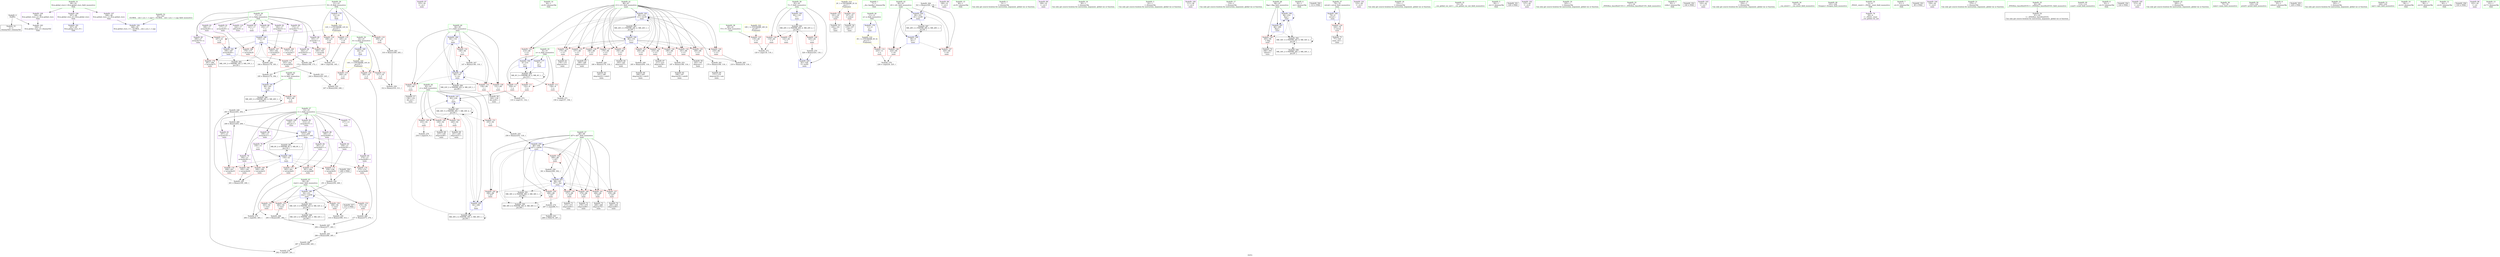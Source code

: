 digraph "SVFG" {
	label="SVFG";

	Node0x55eecb880760 [shape=record,color=grey,label="{NodeID: 0\nNullPtr}"];
	Node0x55eecb880760 -> Node0x55eecb8a59d0[style=solid];
	Node0x55eecb880760 -> Node0x55eecb8ad5a0[style=solid];
	Node0x55eecb8b4680 [shape=record,color=grey,label="{NodeID: 263\n286 = Binary(284, 285, )\n}"];
	Node0x55eecb8b4680 -> Node0x55eecb8b4b00[style=solid];
	Node0x55eecb8ad2a0 [shape=record,color=blue,label="{NodeID: 180\n24\<--22\nA\<--\nGlob }"];
	Node0x55eecb8ad2a0 -> Node0x55eecb8cabc0[style=dashed];
	Node0x55eecb8a4580 [shape=record,color=purple,label="{NodeID: 97\n103\<--28\n\<--.str.1\nmain\n}"];
	Node0x55eecb880d60 [shape=record,color=green,label="{NodeID: 14\n44\<--1\n.str.8\<--dummyObj\nGlob }"];
	Node0x55eecb8b5b80 [shape=record,color=grey,label="{NodeID: 277\n166 = cmp(164, 165, )\n}"];
	Node0x55eecb8a7ec0 [shape=record,color=blue,label="{NodeID: 194\n8\<--214\nn\<--\nmain\n}"];
	Node0x55eecb8a7ec0 -> Node0x55eecb8a5310[style=dashed];
	Node0x55eecb8a7ec0 -> Node0x55eecb8bee40[style=dashed];
	Node0x55eecb8a5170 [shape=record,color=red,label="{NodeID: 111\n132\<--8\n\<--n\nmain\n}"];
	Node0x55eecb8a5170 -> Node0x55eecb8b5580[style=solid];
	Node0x55eecb8a35d0 [shape=record,color=green,label="{NodeID: 28\n17\<--20\nx\<--x_field_insensitive\nGlob }"];
	Node0x55eecb8a35d0 -> Node0x55eecb8a75d0[style=solid];
	Node0x55eecb8a35d0 -> Node0x55eecb8a76a0[style=solid];
	Node0x55eecb8a35d0 -> Node0x55eecb8a7770[style=solid];
	Node0x55eecb8a35d0 -> Node0x55eecb8a7840[style=solid];
	Node0x55eecb8a35d0 -> Node0x55eecb8a7910[style=solid];
	Node0x55eecb8a35d0 -> Node0x55eecb8a79e0[style=solid];
	Node0x55eecb8a35d0 -> Node0x55eecb8a7ab0[style=solid];
	Node0x55eecb8a35d0 -> Node0x55eecb8a7b80[style=solid];
	Node0x55eecb8a35d0 -> Node0x55eecb8a7c50[style=solid];
	Node0x55eecb8a35d0 -> Node0x55eecb8a50a0[style=solid];
	Node0x55eecb8c2540 [shape=record,color=black,label="{NodeID: 291\nMR_36V_2 = PHI(MR_36V_3, MR_36V_1, )\npts\{99 \}\n}"];
	Node0x55eecb8c2540 -> Node0x55eecb8c2540[style=dashed];
	Node0x55eecb8c2540 -> Node0x55eecb8c5240[style=dashed];
	Node0x55eecb8aa560 [shape=record,color=red,label="{NodeID: 125\n119\<--80\n\<--TT\nmain\n}"];
	Node0x55eecb8aa560 -> Node0x55eecb8b5400[style=solid];
	Node0x55eecb8a3fd0 [shape=record,color=green,label="{NodeID: 42\n88\<--89\nk\<--k_field_insensitive\nmain\n}"];
	Node0x55eecb8a3fd0 -> Node0x55eecb8ab5a0[style=solid];
	Node0x55eecb8a3fd0 -> Node0x55eecb8adc50[style=solid];
	Node0x55eecb8ab0c0 [shape=record,color=red,label="{NodeID: 139\n192\<--86\n\<--i11\nmain\n}"];
	Node0x55eecb8ab0c0 -> Node0x55eecb8a6320[style=solid];
	Node0x55eecb8a5ca0 [shape=record,color=black,label="{NodeID: 56\n110\<--107\ncall1\<--\nmain\n}"];
	Node0x55eecb8caae0 [shape=record,color=yellow,style=double,label="{NodeID: 319\n12V_1 = ENCHI(MR_12V_0)\npts\{23 \}\nFun[main]}"];
	Node0x55eecb8caae0 -> Node0x55eecb8a9d40[style=dashed];
	Node0x55eecb8caae0 -> Node0x55eecb8a9e10[style=dashed];
	Node0x55eecb8caae0 -> Node0x55eecb8a9ee0[style=dashed];
	Node0x55eecb8caae0 -> Node0x55eecb8a9fb0[style=dashed];
	Node0x55eecb8abc20 [shape=record,color=red,label="{NodeID: 153\n276\<--94\n\<--start\nmain\n}"];
	Node0x55eecb8abc20 -> Node0x55eecb8b4f80[style=solid];
	Node0x55eecb8a6800 [shape=record,color=black,label="{NodeID: 70\n260\<--259\nidxprom60\<--\nmain\n}"];
	Node0x55eecb8a8ef0 [shape=record,color=grey,label="{NodeID: 250\n314 = Binary(308, 313, )\n}"];
	Node0x55eecb8ac780 [shape=record,color=red,label="{NodeID: 167\n183\<--182\n\<--arrayidx23\nmain\n}"];
	Node0x55eecb8ac780 -> Node0x55eecb8a9af0[style=solid];
	Node0x55eecb8a7360 [shape=record,color=purple,label="{NodeID: 84\n261\<--13\narrayidx61\<--t\nmain\n}"];
	Node0x55eecb8a7360 -> Node0x55eecb8acc60[style=solid];
	Node0x55eecb8847d0 [shape=record,color=green,label="{NodeID: 1\n7\<--1\n__dso_handle\<--dummyObj\nGlob }"];
	Node0x55eecb8b4800 [shape=record,color=grey,label="{NodeID: 264\n321 = Binary(320, 116, )\n}"];
	Node0x55eecb8b4800 -> Node0x55eecb8a86e0[style=solid];
	Node0x55eecb8ad3a0 [shape=record,color=blue,label="{NodeID: 181\n347\<--49\nllvm.global_ctors_0\<--\nGlob }"];
	Node0x55eecb8a4650 [shape=record,color=purple,label="{NodeID: 98\n108\<--31\n\<--.str.2\nmain\n}"];
	Node0x55eecb880e30 [shape=record,color=green,label="{NodeID: 15\n46\<--1\n.str.9\<--dummyObj\nGlob }"];
	Node0x55eecb8b5d00 [shape=record,color=grey,label="{NodeID: 278\n226 = cmp(224, 225, )\n}"];
	Node0x55eecb8a7f90 [shape=record,color=blue,label="{NodeID: 195\n86\<--219\ni11\<--inc39\nmain\n}"];
	Node0x55eecb8a7f90 -> Node0x55eecb8aabe0[style=dashed];
	Node0x55eecb8a7f90 -> Node0x55eecb8aacb0[style=dashed];
	Node0x55eecb8a7f90 -> Node0x55eecb8aad80[style=dashed];
	Node0x55eecb8a7f90 -> Node0x55eecb8aae50[style=dashed];
	Node0x55eecb8a7f90 -> Node0x55eecb8aaf20[style=dashed];
	Node0x55eecb8a7f90 -> Node0x55eecb8aaff0[style=dashed];
	Node0x55eecb8a7f90 -> Node0x55eecb8ab0c0[style=dashed];
	Node0x55eecb8a7f90 -> Node0x55eecb8ab190[style=dashed];
	Node0x55eecb8a7f90 -> Node0x55eecb8ab260[style=dashed];
	Node0x55eecb8a7f90 -> Node0x55eecb8ab330[style=dashed];
	Node0x55eecb8a7f90 -> Node0x55eecb8ab400[style=dashed];
	Node0x55eecb8a7f90 -> Node0x55eecb8ab4d0[style=dashed];
	Node0x55eecb8a7f90 -> Node0x55eecb8a7f90[style=dashed];
	Node0x55eecb8a7f90 -> Node0x55eecb8c0740[style=dashed];
	Node0x55eecb8a5240 [shape=record,color=red,label="{NodeID: 112\n158\<--8\n\<--n\nmain\n}"];
	Node0x55eecb8a5240 -> Node0x55eecb8b5280[style=solid];
	Node0x55eecb8a3660 [shape=record,color=green,label="{NodeID: 29\n21\<--23\nH\<--H_field_insensitive\nGlob }"];
	Node0x55eecb8a3660 -> Node0x55eecb8a9d40[style=solid];
	Node0x55eecb8a3660 -> Node0x55eecb8a9e10[style=solid];
	Node0x55eecb8a3660 -> Node0x55eecb8a9ee0[style=solid];
	Node0x55eecb8a3660 -> Node0x55eecb8a9fb0[style=solid];
	Node0x55eecb8a3660 -> Node0x55eecb8ad1a0[style=solid];
	Node0x55eecb8aa630 [shape=record,color=red,label="{NodeID: 126\n118\<--82\n\<--T\nmain\n}"];
	Node0x55eecb8aa630 -> Node0x55eecb8b5400[style=solid];
	Node0x55eecb8a40a0 [shape=record,color=green,label="{NodeID: 43\n90\<--91\ni41\<--i41_field_insensitive\nmain\n}"];
	Node0x55eecb8a40a0 -> Node0x55eecb8ab670[style=solid];
	Node0x55eecb8a40a0 -> Node0x55eecb8ab740[style=solid];
	Node0x55eecb8a40a0 -> Node0x55eecb8a8060[style=solid];
	Node0x55eecb8a40a0 -> Node0x55eecb8a86e0[style=solid];
	Node0x55eecb8ab190 [shape=record,color=red,label="{NodeID: 140\n196\<--86\n\<--i11\nmain\n}"];
	Node0x55eecb8ab190 -> Node0x55eecb8a9370[style=solid];
	Node0x55eecb8a5d70 [shape=record,color=black,label="{NodeID: 57\n136\<--135\nidx.ext\<--\nmain\n}"];
	Node0x55eecb8cabc0 [shape=record,color=yellow,style=double,label="{NodeID: 320\n14V_1 = ENCHI(MR_14V_0)\npts\{25 \}\nFun[main]}"];
	Node0x55eecb8cabc0 -> Node0x55eecb8aa080[style=dashed];
	Node0x55eecb8cabc0 -> Node0x55eecb8aa150[style=dashed];
	Node0x55eecb8cabc0 -> Node0x55eecb8aa220[style=dashed];
	Node0x55eecb8abcf0 [shape=record,color=red,label="{NodeID: 154\n282\<--94\n\<--start\nmain\n}"];
	Node0x55eecb8abcf0 -> Node0x55eecb8b4e00[style=solid];
	Node0x55eecb8a68d0 [shape=record,color=black,label="{NodeID: 71\n273\<--272\nidxprom65\<--\nmain\n}"];
	Node0x55eecb8a9070 [shape=record,color=grey,label="{NodeID: 251\n244 = Binary(243, 245, )\n}"];
	Node0x55eecb8a9070 -> Node0x55eecb8a91f0[style=solid];
	Node0x55eecb8ac850 [shape=record,color=red,label="{NodeID: 168\n195\<--194\n\<--arrayidx28\nmain\n}"];
	Node0x55eecb8ac850 -> Node0x55eecb8b1b70[style=solid];
	Node0x55eecb8a7430 [shape=record,color=purple,label="{NodeID: 85\n274\<--13\narrayidx66\<--t\nmain\n}"];
	Node0x55eecb8a7430 -> Node0x55eecb8acd30[style=solid];
	Node0x55eecb884860 [shape=record,color=green,label="{NodeID: 2\n9\<--1\n\<--dummyObj\nCan only get source location for instruction, argument, global var or function.}"];
	Node0x55eecb8b4980 [shape=record,color=grey,label="{NodeID: 265\n219 = Binary(218, 116, )\n}"];
	Node0x55eecb8b4980 -> Node0x55eecb8a7f90[style=solid];
	Node0x55eecb8ad4a0 [shape=record,color=blue,label="{NodeID: 182\n348\<--50\nllvm.global_ctors_1\<--_GLOBAL__sub_I_ycx_1_1.cpp\nGlob }"];
	Node0x55eecb8a4720 [shape=record,color=purple,label="{NodeID: 99\n109\<--33\n\<--.str.3\nmain\n}"];
	Node0x55eecb880f00 [shape=record,color=green,label="{NodeID: 16\n49\<--1\n\<--dummyObj\nCan only get source location for instruction, argument, global var or function.}"];
	Node0x55eecb8b5e80 [shape=record,color=grey,label="{NodeID: 279\n234 = cmp(233, 9, )\n}"];
	Node0x55eecb8a8060 [shape=record,color=blue,label="{NodeID: 196\n90\<--9\ni41\<--\nmain\n}"];
	Node0x55eecb8a8060 -> Node0x55eecb8ab670[style=dashed];
	Node0x55eecb8a8060 -> Node0x55eecb8ab740[style=dashed];
	Node0x55eecb8a8060 -> Node0x55eecb8a86e0[style=dashed];
	Node0x55eecb8a8060 -> Node0x55eecb8c1140[style=dashed];
	Node0x55eecb8a5310 [shape=record,color=red,label="{NodeID: 113\n230\<--8\n\<--n\nmain\n}"];
	Node0x55eecb8a5310 -> Node0x55eecb8a8130[style=solid];
	Node0x55eecb8a36f0 [shape=record,color=green,label="{NodeID: 30\n24\<--25\nA\<--A_field_insensitive\nGlob }"];
	Node0x55eecb8a36f0 -> Node0x55eecb8aa080[style=solid];
	Node0x55eecb8a36f0 -> Node0x55eecb8aa150[style=solid];
	Node0x55eecb8a36f0 -> Node0x55eecb8aa220[style=solid];
	Node0x55eecb8a36f0 -> Node0x55eecb8ad2a0[style=solid];
	Node0x55eecb8aa700 [shape=record,color=red,label="{NodeID: 127\n122\<--82\n\<--T\nmain\n}"];
	Node0x55eecb8a4170 [shape=record,color=green,label="{NodeID: 44\n92\<--93\nj\<--j_field_insensitive\nmain\n}"];
	Node0x55eecb8a4170 -> Node0x55eecb8ab810[style=solid];
	Node0x55eecb8a4170 -> Node0x55eecb8ab8e0[style=solid];
	Node0x55eecb8a4170 -> Node0x55eecb8ab9b0[style=solid];
	Node0x55eecb8a4170 -> Node0x55eecb8aba80[style=solid];
	Node0x55eecb8a4170 -> Node0x55eecb8a8130[style=solid];
	Node0x55eecb8a4170 -> Node0x55eecb8a8540[style=solid];
	Node0x55eecb8ab260 [shape=record,color=red,label="{NodeID: 141\n204\<--86\n\<--i11\nmain\n}"];
	Node0x55eecb8ab260 -> Node0x55eecb8a8d70[style=solid];
	Node0x55eecb8a5e40 [shape=record,color=black,label="{NodeID: 58\n140\<--139\nidx.ext8\<--\nmain\n}"];
	Node0x55eecb8abdc0 [shape=record,color=red,label="{NodeID: 155\n308\<--94\n\<--start\nmain\n}"];
	Node0x55eecb8abdc0 -> Node0x55eecb8a8ef0[style=solid];
	Node0x55eecb8a69a0 [shape=record,color=black,label="{NodeID: 72\n279\<--278\nidxprom68\<--\nmain\n}"];
	Node0x55eecb8a91f0 [shape=record,color=grey,label="{NodeID: 252\n247 = Binary(244, 246, )\n}"];
	Node0x55eecb8ac920 [shape=record,color=red,label="{NodeID: 169\n200\<--199\n\<--arrayidx31\nmain\n}"];
	Node0x55eecb8ac920 -> Node0x55eecb8b1b70[style=solid];
	Node0x55eecb8a7500 [shape=record,color=purple,label="{NodeID: 86\n280\<--13\narrayidx69\<--t\nmain\n}"];
	Node0x55eecb8a7500 -> Node0x55eecb8ace00[style=solid];
	Node0x55eecb885b90 [shape=record,color=green,label="{NodeID: 3\n22\<--1\n\<--dummyObj\nCan only get source location for instruction, argument, global var or function.}"];
	Node0x55eecb8b4b00 [shape=record,color=grey,label="{NodeID: 266\n287 = Binary(286, 245, )\n}"];
	Node0x55eecb8b4b00 -> Node0x55eecb8b5a00[style=solid];
	Node0x55eecb8ad5a0 [shape=record,color=blue, style = dotted,label="{NodeID: 183\n349\<--3\nllvm.global_ctors_2\<--dummyVal\nGlob }"];
	Node0x55eecb8a47f0 [shape=record,color=purple,label="{NodeID: 100\n111\<--36\n\<--.str.4\nmain\n}"];
	Node0x55eecb880fd0 [shape=record,color=green,label="{NodeID: 17\n116\<--1\n\<--dummyObj\nCan only get source location for instruction, argument, global var or function.}"];
	Node0x55eecb8bee40 [shape=record,color=black,label="{NodeID: 280\nMR_4V_2 = PHI(MR_4V_4, MR_4V_1, )\npts\{10 \}\n}"];
	Node0x55eecb8bee40 -> Node0x55eecb8a5170[style=dashed];
	Node0x55eecb8bee40 -> Node0x55eecb8a5240[style=dashed];
	Node0x55eecb8bee40 -> Node0x55eecb8a5310[style=dashed];
	Node0x55eecb8bee40 -> Node0x55eecb8a7ec0[style=dashed];
	Node0x55eecb8bee40 -> Node0x55eecb8bee40[style=dashed];
	Node0x55eecb8a8130 [shape=record,color=blue,label="{NodeID: 197\n92\<--230\nj\<--\nmain\n}"];
	Node0x55eecb8a8130 -> Node0x55eecb8c4340[style=dashed];
	Node0x55eecb8a53e0 [shape=record,color=red,label="{NodeID: 114\n225\<--11\n\<--a\nmain\n}"];
	Node0x55eecb8a53e0 -> Node0x55eecb8b5d00[style=solid];
	Node0x55eecb8a3780 [shape=record,color=green,label="{NodeID: 31\n48\<--52\nllvm.global_ctors\<--llvm.global_ctors_field_insensitive\nGlob }"];
	Node0x55eecb8a3780 -> Node0x55eecb8a4cd0[style=solid];
	Node0x55eecb8a3780 -> Node0x55eecb8a4dd0[style=solid];
	Node0x55eecb8a3780 -> Node0x55eecb8a4ed0[style=solid];
	Node0x55eecb8aa7d0 [shape=record,color=red,label="{NodeID: 128\n325\<--82\n\<--T\nmain\n}"];
	Node0x55eecb8aa7d0 -> Node0x55eecb8b5100[style=solid];
	Node0x55eecb8a4240 [shape=record,color=green,label="{NodeID: 45\n94\<--95\nstart\<--start_field_insensitive\nmain\n}"];
	Node0x55eecb8a4240 -> Node0x55eecb8abb50[style=solid];
	Node0x55eecb8a4240 -> Node0x55eecb8abc20[style=solid];
	Node0x55eecb8a4240 -> Node0x55eecb8abcf0[style=solid];
	Node0x55eecb8a4240 -> Node0x55eecb8abdc0[style=solid];
	Node0x55eecb8a4240 -> Node0x55eecb8a8200[style=solid];
	Node0x55eecb8ab330 [shape=record,color=red,label="{NodeID: 142\n210\<--86\n\<--i11\nmain\n}"];
	Node0x55eecb8ab330 -> Node0x55eecb8a6590[style=solid];
	Node0x55eecb8a5f10 [shape=record,color=black,label="{NodeID: 59\n162\<--161\nidxprom\<--\nmain\n}"];
	Node0x55eecb8cad80 [shape=record,color=yellow,style=double,label="{NodeID: 322\n18V_1 = ENCHI(MR_18V_0)\npts\{81 \}\nFun[main]}"];
	Node0x55eecb8cad80 -> Node0x55eecb8aa560[style=dashed];
	Node0x55eecb8abe90 [shape=record,color=red,label="{NodeID: 156\n305\<--96\n\<--flag\nmain\n}"];
	Node0x55eecb8abe90 -> Node0x55eecb8a6b40[style=solid];
	Node0x55eecb8a6a70 [shape=record,color=black,label="{NodeID: 73\n289\<--288\nidxprom74\<--\nmain\n}"];
	Node0x55eecb8a9370 [shape=record,color=grey,label="{NodeID: 253\n197 = Binary(196, 116, )\n}"];
	Node0x55eecb8a9370 -> Node0x55eecb8a63f0[style=solid];
	Node0x55eecb8ac9f0 [shape=record,color=red,label="{NodeID: 170\n208\<--207\n\<--arrayidx35\nmain\n}"];
	Node0x55eecb8ac9f0 -> Node0x55eecb8b4200[style=solid];
	Node0x55eecb8a75d0 [shape=record,color=purple,label="{NodeID: 87\n141\<--17\n\<--x\nmain\n}"];
	Node0x55eecb885c20 [shape=record,color=green,label="{NodeID: 4\n26\<--1\n.str\<--dummyObj\nGlob }"];
	Node0x55eecb8da390 [shape=record,color=black,label="{NodeID: 350\n112 = PHI()\n}"];
	Node0x55eecb8b4c80 [shape=record,color=grey,label="{NodeID: 267\n284 = Binary(277, 283, )\n}"];
	Node0x55eecb8b4c80 -> Node0x55eecb8b4680[style=solid];
	Node0x55eecb8ad6a0 [shape=record,color=blue,label="{NodeID: 184\n78\<--9\nretval\<--\nmain\n}"];
	Node0x55eecb8ad6a0 -> Node0x55eecb8aa490[style=dashed];
	Node0x55eecb8a48c0 [shape=record,color=purple,label="{NodeID: 101\n123\<--38\n\<--.str.5\nmain\n}"];
	Node0x55eecb884f70 [shape=record,color=green,label="{NodeID: 18\n155\<--1\n\<--dummyObj\nCan only get source location for instruction, argument, global var or function.}"];
	Node0x55eecb8bf340 [shape=record,color=black,label="{NodeID: 281\nMR_8V_2 = PHI(MR_8V_5, MR_8V_1, )\npts\{16 \}\n}"];
	Node0x55eecb8bf340 -> Node0x55eecb8ad9e0[style=dashed];
	Node0x55eecb8a8200 [shape=record,color=blue,label="{NodeID: 198\n94\<--251\nstart\<--sub56\nmain\n}"];
	Node0x55eecb8a8200 -> Node0x55eecb8abb50[style=dashed];
	Node0x55eecb8a8200 -> Node0x55eecb8abc20[style=dashed];
	Node0x55eecb8a8200 -> Node0x55eecb8abcf0[style=dashed];
	Node0x55eecb8a8200 -> Node0x55eecb8abdc0[style=dashed];
	Node0x55eecb8a8200 -> Node0x55eecb8a8200[style=dashed];
	Node0x55eecb8a8200 -> Node0x55eecb8c6140[style=dashed];
	Node0x55eecb8a9d40 [shape=record,color=red,label="{NodeID: 115\n165\<--21\n\<--H\nmain\n}"];
	Node0x55eecb8a9d40 -> Node0x55eecb8b5b80[style=solid];
	Node0x55eecb8a3810 [shape=record,color=green,label="{NodeID: 32\n53\<--54\n__cxx_global_var_init\<--__cxx_global_var_init_field_insensitive\n}"];
	Node0x55eecb8aa8a0 [shape=record,color=red,label="{NodeID: 129\n131\<--84\n\<--i\nmain\n}"];
	Node0x55eecb8aa8a0 -> Node0x55eecb8b5580[style=solid];
	Node0x55eecb8a4310 [shape=record,color=green,label="{NodeID: 46\n96\<--97\nflag\<--flag_field_insensitive\nmain\n}"];
	Node0x55eecb8a4310 -> Node0x55eecb8abe90[style=solid];
	Node0x55eecb8a4310 -> Node0x55eecb8a82d0[style=solid];
	Node0x55eecb8a4310 -> Node0x55eecb8a8470[style=solid];
	Node0x55eecb8ab400 [shape=record,color=red,label="{NodeID: 143\n214\<--86\n\<--i11\nmain\n}"];
	Node0x55eecb8ab400 -> Node0x55eecb8a7ec0[style=solid];
	Node0x55eecb8a5fe0 [shape=record,color=black,label="{NodeID: 60\n171\<--170\nidxprom16\<--sub\nmain\n}"];
	Node0x55eecb8abf60 [shape=record,color=red,label="{NodeID: 157\n259\<--98\n\<--k57\nmain\n}"];
	Node0x55eecb8abf60 -> Node0x55eecb8a6800[style=solid];
	Node0x55eecb8a6b40 [shape=record,color=black,label="{NodeID: 74\n306\<--305\ntobool\<--\nmain\n}"];
	Node0x55eecb8a94f0 [shape=record,color=grey,label="{NodeID: 254\n251 = Binary(239, 248, )\n}"];
	Node0x55eecb8a94f0 -> Node0x55eecb8a8200[style=solid];
	Node0x55eecb8acac0 [shape=record,color=red,label="{NodeID: 171\n239\<--238\n\<--arrayidx50\nmain\n}"];
	Node0x55eecb8acac0 -> Node0x55eecb8a94f0[style=solid];
	Node0x55eecb8a76a0 [shape=record,color=purple,label="{NodeID: 88\n152\<--17\n\<--x\nmain\n}"];
	Node0x55eecb8a76a0 -> Node0x55eecb8adab0[style=solid];
	Node0x55eecb8849b0 [shape=record,color=green,label="{NodeID: 5\n28\<--1\n.str.1\<--dummyObj\nGlob }"];
	Node0x55eecb8da730 [shape=record,color=black,label="{NodeID: 351\n128 = PHI()\n}"];
	Node0x55eecb8b4e00 [shape=record,color=grey,label="{NodeID: 268\n283 = Binary(281, 282, )\n}"];
	Node0x55eecb8b4e00 -> Node0x55eecb8b4c80[style=solid];
	Node0x55eecb8ad770 [shape=record,color=blue,label="{NodeID: 185\n82\<--116\nT\<--\nmain\n}"];
	Node0x55eecb8ad770 -> Node0x55eecb8bfd40[style=dashed];
	Node0x55eecb8a4990 [shape=record,color=purple,label="{NodeID: 102\n127\<--40\n\<--.str.6\nmain\n}"];
	Node0x55eecb885040 [shape=record,color=green,label="{NodeID: 19\n245\<--1\n\<--dummyObj\nCan only get source location for instruction, argument, global var or function.}"];
	Node0x55eecb8bf840 [shape=record,color=black,label="{NodeID: 282\nMR_10V_2 = PHI(MR_10V_5, MR_10V_1, )\npts\{20 \}\n}"];
	Node0x55eecb8bf840 -> Node0x55eecb8adab0[style=dashed];
	Node0x55eecb8a82d0 [shape=record,color=blue,label="{NodeID: 199\n96\<--254\nflag\<--\nmain\n}"];
	Node0x55eecb8a82d0 -> Node0x55eecb8abe90[style=dashed];
	Node0x55eecb8a82d0 -> Node0x55eecb8a82d0[style=dashed];
	Node0x55eecb8a82d0 -> Node0x55eecb8a8470[style=dashed];
	Node0x55eecb8a82d0 -> Node0x55eecb8c6640[style=dashed];
	Node0x55eecb8a9e10 [shape=record,color=red,label="{NodeID: 116\n168\<--21\n\<--H\nmain\n}"];
	Node0x55eecb8a9e10 -> Node0x55eecb8b1cf0[style=solid];
	Node0x55eecb8a38a0 [shape=record,color=green,label="{NodeID: 33\n57\<--58\n_ZNSt8ios_base4InitC1Ev\<--_ZNSt8ios_base4InitC1Ev_field_insensitive\n}"];
	Node0x55eecb8aa970 [shape=record,color=red,label="{NodeID: 130\n135\<--84\n\<--i\nmain\n}"];
	Node0x55eecb8aa970 -> Node0x55eecb8a5d70[style=solid];
	Node0x55eecb8a43e0 [shape=record,color=green,label="{NodeID: 47\n98\<--99\nk57\<--k57_field_insensitive\nmain\n}"];
	Node0x55eecb8a43e0 -> Node0x55eecb8abf60[style=solid];
	Node0x55eecb8a43e0 -> Node0x55eecb8ac030[style=solid];
	Node0x55eecb8a43e0 -> Node0x55eecb8ac100[style=solid];
	Node0x55eecb8a43e0 -> Node0x55eecb8ac1d0[style=solid];
	Node0x55eecb8a43e0 -> Node0x55eecb8ac2a0[style=solid];
	Node0x55eecb8a43e0 -> Node0x55eecb8ac370[style=solid];
	Node0x55eecb8a43e0 -> Node0x55eecb8ac440[style=solid];
	Node0x55eecb8a43e0 -> Node0x55eecb8a83a0[style=solid];
	Node0x55eecb8a43e0 -> Node0x55eecb8a8610[style=solid];
	Node0x55eecb8ab4d0 [shape=record,color=red,label="{NodeID: 144\n218\<--86\n\<--i11\nmain\n}"];
	Node0x55eecb8ab4d0 -> Node0x55eecb8b4980[style=solid];
	Node0x55eecb8a60b0 [shape=record,color=black,label="{NodeID: 61\n176\<--175\nidxprom19\<--\nmain\n}"];
	Node0x55eecb8ac030 [shape=record,color=red,label="{NodeID: 158\n266\<--98\n\<--k57\nmain\n}"];
	Node0x55eecb8ac030 -> Node0x55eecb8b5700[style=solid];
	Node0x55eecb8a6c10 [shape=record,color=black,label="{NodeID: 75\n77\<--329\nmain_ret\<--\nmain\n}"];
	Node0x55eecb8a9670 [shape=record,color=grey,label="{NodeID: 255\n256 = Binary(255, 116, )\n}"];
	Node0x55eecb8a9670 -> Node0x55eecb8a83a0[style=solid];
	Node0x55eecb8acb90 [shape=record,color=red,label="{NodeID: 172\n243\<--242\n\<--arrayidx52\nmain\n}"];
	Node0x55eecb8acb90 -> Node0x55eecb8a9070[style=solid];
	Node0x55eecb8a7770 [shape=record,color=purple,label="{NodeID: 89\n163\<--17\narrayidx\<--x\nmain\n}"];
	Node0x55eecb8a7770 -> Node0x55eecb8ac510[style=solid];
	Node0x55eecb884a40 [shape=record,color=green,label="{NodeID: 6\n30\<--1\nstdin\<--dummyObj\nGlob }"];
	Node0x55eecb8da830 [shape=record,color=black,label="{NodeID: 352\n144 = PHI()\n}"];
	Node0x55eecb8b4f80 [shape=record,color=grey,label="{NodeID: 269\n277 = Binary(275, 276, )\n}"];
	Node0x55eecb8b4f80 -> Node0x55eecb8b4c80[style=solid];
	Node0x55eecb8ad840 [shape=record,color=blue,label="{NodeID: 186\n84\<--116\ni\<--\nmain\n}"];
	Node0x55eecb8ad840 -> Node0x55eecb8aa8a0[style=dashed];
	Node0x55eecb8ad840 -> Node0x55eecb8aa970[style=dashed];
	Node0x55eecb8ad840 -> Node0x55eecb8aaa40[style=dashed];
	Node0x55eecb8ad840 -> Node0x55eecb8aab10[style=dashed];
	Node0x55eecb8ad840 -> Node0x55eecb8ad910[style=dashed];
	Node0x55eecb8ad840 -> Node0x55eecb8c0240[style=dashed];
	Node0x55eecb8a4a60 [shape=record,color=purple,label="{NodeID: 103\n143\<--42\n\<--.str.7\nmain\n}"];
	Node0x55eecb885110 [shape=record,color=green,label="{NodeID: 20\n254\<--1\n\<--dummyObj\nCan only get source location for instruction, argument, global var or function.}"];
	Node0x55eecb8bfd40 [shape=record,color=black,label="{NodeID: 283\nMR_20V_3 = PHI(MR_20V_4, MR_20V_2, )\npts\{83 \}\n}"];
	Node0x55eecb8bfd40 -> Node0x55eecb8aa630[style=dashed];
	Node0x55eecb8bfd40 -> Node0x55eecb8aa700[style=dashed];
	Node0x55eecb8bfd40 -> Node0x55eecb8aa7d0[style=dashed];
	Node0x55eecb8bfd40 -> Node0x55eecb8a87b0[style=dashed];
	Node0x55eecb8a83a0 [shape=record,color=blue,label="{NodeID: 200\n98\<--256\nk57\<--sub58\nmain\n}"];
	Node0x55eecb8a83a0 -> Node0x55eecb8abf60[style=dashed];
	Node0x55eecb8a83a0 -> Node0x55eecb8ac030[style=dashed];
	Node0x55eecb8a83a0 -> Node0x55eecb8ac100[style=dashed];
	Node0x55eecb8a83a0 -> Node0x55eecb8ac1d0[style=dashed];
	Node0x55eecb8a83a0 -> Node0x55eecb8ac2a0[style=dashed];
	Node0x55eecb8a83a0 -> Node0x55eecb8ac370[style=dashed];
	Node0x55eecb8a83a0 -> Node0x55eecb8ac440[style=dashed];
	Node0x55eecb8a83a0 -> Node0x55eecb8a8610[style=dashed];
	Node0x55eecb8a83a0 -> Node0x55eecb8c2540[style=dashed];
	Node0x55eecb8a83a0 -> Node0x55eecb8c5240[style=dashed];
	Node0x55eecb8a9ee0 [shape=record,color=red,label="{NodeID: 117\n187\<--21\n\<--H\nmain\n}"];
	Node0x55eecb8a9ee0 -> Node0x55eecb8a7d20[style=solid];
	Node0x55eecb8a3930 [shape=record,color=green,label="{NodeID: 34\n63\<--64\n__cxa_atexit\<--__cxa_atexit_field_insensitive\n}"];
	Node0x55eecb8c4340 [shape=record,color=black,label="{NodeID: 297\nMR_30V_5 = PHI(MR_30V_7, MR_30V_4, )\npts\{93 \}\n}"];
	Node0x55eecb8c4340 -> Node0x55eecb8ab810[style=dashed];
	Node0x55eecb8c4340 -> Node0x55eecb8ab8e0[style=dashed];
	Node0x55eecb8c4340 -> Node0x55eecb8ab9b0[style=dashed];
	Node0x55eecb8c4340 -> Node0x55eecb8aba80[style=dashed];
	Node0x55eecb8c4340 -> Node0x55eecb8a8130[style=dashed];
	Node0x55eecb8c4340 -> Node0x55eecb8a8540[style=dashed];
	Node0x55eecb8c4340 -> Node0x55eecb8c1640[style=dashed];
	Node0x55eecb8c4340 -> Node0x55eecb8c4340[style=dashed];
	Node0x55eecb8aaa40 [shape=record,color=red,label="{NodeID: 131\n139\<--84\n\<--i\nmain\n}"];
	Node0x55eecb8aaa40 -> Node0x55eecb8a5e40[style=solid];
	Node0x55eecb8a54d0 [shape=record,color=green,label="{NodeID: 48\n105\<--106\nfreopen\<--freopen_field_insensitive\n}"];
	Node0x55eecb8ab5a0 [shape=record,color=red,label="{NodeID: 145\n202\<--88\n\<--k\nmain\n}"];
	Node0x55eecb8ab5a0 -> Node0x55eecb8b1ff0[style=solid];
	Node0x55eecb8a6180 [shape=record,color=black,label="{NodeID: 62\n181\<--180\nidxprom22\<--sub21\nmain\n}"];
	Node0x55eecb8ac100 [shape=record,color=red,label="{NodeID: 159\n272\<--98\n\<--k57\nmain\n}"];
	Node0x55eecb8ac100 -> Node0x55eecb8a68d0[style=solid];
	Node0x55eecb8a6ce0 [shape=record,color=purple,label="{NodeID: 76\n59\<--4\n\<--_ZStL8__ioinit\n__cxx_global_var_init\n}"];
	Node0x55eecb8a97f0 [shape=record,color=grey,label="{NodeID: 256\n301 = Binary(300, 302, )\n}"];
	Node0x55eecb8a97f0 -> Node0x55eecb8a8610[style=solid];
	Node0x55eecb8acc60 [shape=record,color=red,label="{NodeID: 173\n262\<--261\n\<--arrayidx61\nmain\n}"];
	Node0x55eecb8acc60 -> Node0x55eecb8b5880[style=solid];
	Node0x55eecb8a7840 [shape=record,color=purple,label="{NodeID: 90\n172\<--17\narrayidx17\<--x\nmain\n}"];
	Node0x55eecb8a7840 -> Node0x55eecb8ac5e0[style=solid];
	Node0x55eecb884ad0 [shape=record,color=green,label="{NodeID: 7\n31\<--1\n.str.2\<--dummyObj\nGlob }"];
	Node0x55eecb8da930 [shape=record,color=black,label="{NodeID: 353\n60 = PHI()\n}"];
	Node0x55eecb8b5100 [shape=record,color=grey,label="{NodeID: 270\n326 = Binary(325, 116, )\n}"];
	Node0x55eecb8b5100 -> Node0x55eecb8a87b0[style=solid];
	Node0x55eecb8ad910 [shape=record,color=blue,label="{NodeID: 187\n84\<--147\ni\<--inc\nmain\n}"];
	Node0x55eecb8ad910 -> Node0x55eecb8aa8a0[style=dashed];
	Node0x55eecb8ad910 -> Node0x55eecb8aa970[style=dashed];
	Node0x55eecb8ad910 -> Node0x55eecb8aaa40[style=dashed];
	Node0x55eecb8ad910 -> Node0x55eecb8aab10[style=dashed];
	Node0x55eecb8ad910 -> Node0x55eecb8ad910[style=dashed];
	Node0x55eecb8ad910 -> Node0x55eecb8c0240[style=dashed];
	Node0x55eecb8a4b30 [shape=record,color=purple,label="{NodeID: 104\n228\<--44\n\<--.str.8\nmain\n}"];
	Node0x55eecb8851e0 [shape=record,color=green,label="{NodeID: 21\n270\<--1\n\<--dummyObj\nCan only get source location for instruction, argument, global var or function.}"];
	Node0x55eecb8c0240 [shape=record,color=black,label="{NodeID: 284\nMR_22V_2 = PHI(MR_22V_4, MR_22V_1, )\npts\{85 \}\n}"];
	Node0x55eecb8c0240 -> Node0x55eecb8ad840[style=dashed];
	Node0x55eecb8a8470 [shape=record,color=blue,label="{NodeID: 201\n96\<--295\nflag\<--\nmain\n}"];
	Node0x55eecb8a8470 -> Node0x55eecb8abe90[style=dashed];
	Node0x55eecb8a8470 -> Node0x55eecb8a82d0[style=dashed];
	Node0x55eecb8a8470 -> Node0x55eecb8c6640[style=dashed];
	Node0x55eecb8a9fb0 [shape=record,color=red,label="{NodeID: 118\n309\<--21\n\<--H\nmain\n}"];
	Node0x55eecb8a9fb0 -> Node0x55eecb8b4500[style=solid];
	Node0x55eecb8a39c0 [shape=record,color=green,label="{NodeID: 35\n62\<--68\n_ZNSt8ios_base4InitD1Ev\<--_ZNSt8ios_base4InitD1Ev_field_insensitive\n}"];
	Node0x55eecb8a39c0 -> Node0x55eecb8a5ad0[style=solid];
	Node0x55eecb8aab10 [shape=record,color=red,label="{NodeID: 132\n146\<--84\n\<--i\nmain\n}"];
	Node0x55eecb8aab10 -> Node0x55eecb8b1e70[style=solid];
	Node0x55eecb8a55d0 [shape=record,color=green,label="{NodeID: 49\n113\<--114\nscanf\<--scanf_field_insensitive\n}"];
	Node0x55eecb8ab670 [shape=record,color=red,label="{NodeID: 146\n224\<--90\n\<--i41\nmain\n}"];
	Node0x55eecb8ab670 -> Node0x55eecb8b5d00[style=solid];
	Node0x55eecb8a6250 [shape=record,color=black,label="{NodeID: 63\n189\<--188\nidxprom25\<--\nmain\n}"];
	Node0x55eecb8b1450 [shape=record,color=black,label="{NodeID: 243\n269 = PHI(270, 267, )\n}"];
	Node0x55eecb8ac1d0 [shape=record,color=red,label="{NodeID: 160\n278\<--98\n\<--k57\nmain\n}"];
	Node0x55eecb8ac1d0 -> Node0x55eecb8a69a0[style=solid];
	Node0x55eecb8a6db0 [shape=record,color=purple,label="{NodeID: 77\n137\<--13\n\<--t\nmain\n}"];
	Node0x55eecb8a9970 [shape=record,color=grey,label="{NodeID: 257\n185 = Binary(174, 184, )\n}"];
	Node0x55eecb8a9970 -> Node0x55eecb8adc50[style=solid];
	Node0x55eecb8acd30 [shape=record,color=red,label="{NodeID: 174\n275\<--274\n\<--arrayidx66\nmain\n}"];
	Node0x55eecb8acd30 -> Node0x55eecb8b4f80[style=solid];
	Node0x55eecb8a7910 [shape=record,color=purple,label="{NodeID: 91\n177\<--17\narrayidx20\<--x\nmain\n}"];
	Node0x55eecb8a7910 -> Node0x55eecb8ac6b0[style=solid];
	Node0x55eecb8844d0 [shape=record,color=green,label="{NodeID: 8\n33\<--1\n.str.3\<--dummyObj\nGlob }"];
	Node0x55eecb8daa30 [shape=record,color=black,label="{NodeID: 354\n124 = PHI()\n}"];
	Node0x55eecb8b5280 [shape=record,color=grey,label="{NodeID: 271\n159 = cmp(157, 158, )\n}"];
	Node0x55eecb8ad9e0 [shape=record,color=blue,label="{NodeID: 188\n150\<--22\n\<--\nmain\n}"];
	Node0x55eecb8ad9e0 -> Node0x55eecb8ac850[style=dashed];
	Node0x55eecb8ad9e0 -> Node0x55eecb8ac920[style=dashed];
	Node0x55eecb8ad9e0 -> Node0x55eecb8ac9f0[style=dashed];
	Node0x55eecb8ad9e0 -> Node0x55eecb8acac0[style=dashed];
	Node0x55eecb8ad9e0 -> Node0x55eecb8acc60[style=dashed];
	Node0x55eecb8ad9e0 -> Node0x55eecb8acd30[style=dashed];
	Node0x55eecb8ad9e0 -> Node0x55eecb8ace00[style=dashed];
	Node0x55eecb8ad9e0 -> Node0x55eecb8a7df0[style=dashed];
	Node0x55eecb8ad9e0 -> Node0x55eecb8bf340[style=dashed];
	Node0x55eecb8a4c00 [shape=record,color=purple,label="{NodeID: 105\n315\<--46\n\<--.str.9\nmain\n}"];
	Node0x55eecb8852b0 [shape=record,color=green,label="{NodeID: 22\n295\<--1\n\<--dummyObj\nCan only get source location for instruction, argument, global var or function.}"];
	Node0x55eecb8c0740 [shape=record,color=black,label="{NodeID: 285\nMR_24V_2 = PHI(MR_24V_4, MR_24V_1, )\npts\{87 \}\n}"];
	Node0x55eecb8c0740 -> Node0x55eecb8adb80[style=dashed];
	Node0x55eecb8a8540 [shape=record,color=blue,label="{NodeID: 202\n92\<--296\nj\<--\nmain\n}"];
	Node0x55eecb8a8540 -> Node0x55eecb8a8130[style=dashed];
	Node0x55eecb8a8540 -> Node0x55eecb8c1640[style=dashed];
	Node0x55eecb8a8540 -> Node0x55eecb8c4340[style=dashed];
	Node0x55eecb8aa080 [shape=record,color=red,label="{NodeID: 119\n246\<--24\n\<--A\nmain\n}"];
	Node0x55eecb8aa080 -> Node0x55eecb8a91f0[style=solid];
	Node0x55eecb8a3ac0 [shape=record,color=green,label="{NodeID: 36\n75\<--76\nmain\<--main_field_insensitive\n}"];
	Node0x55eecb8aabe0 [shape=record,color=red,label="{NodeID: 133\n157\<--86\n\<--i11\nmain\n}"];
	Node0x55eecb8aabe0 -> Node0x55eecb8b5280[style=solid];
	Node0x55eecb8a56d0 [shape=record,color=green,label="{NodeID: 50\n125\<--126\nprintf\<--printf_field_insensitive\n}"];
	Node0x55eecb8ab740 [shape=record,color=red,label="{NodeID: 147\n320\<--90\n\<--i41\nmain\n}"];
	Node0x55eecb8ab740 -> Node0x55eecb8b4800[style=solid];
	Node0x55eecb8a6320 [shape=record,color=black,label="{NodeID: 64\n193\<--192\nidxprom27\<--\nmain\n}"];
	Node0x55eecb8b19f0 [shape=record,color=grey,label="{NodeID: 244\n180 = Binary(179, 116, )\n}"];
	Node0x55eecb8b19f0 -> Node0x55eecb8a6180[style=solid];
	Node0x55eecb8ac2a0 [shape=record,color=red,label="{NodeID: 161\n288\<--98\n\<--k57\nmain\n}"];
	Node0x55eecb8ac2a0 -> Node0x55eecb8a6a70[style=solid];
	Node0x55eecb8a6e80 [shape=record,color=purple,label="{NodeID: 78\n150\<--13\n\<--t\nmain\n}"];
	Node0x55eecb8a6e80 -> Node0x55eecb8ad9e0[style=solid];
	Node0x55eecb8a9af0 [shape=record,color=grey,label="{NodeID: 258\n184 = Binary(178, 183, )\n}"];
	Node0x55eecb8a9af0 -> Node0x55eecb8a9970[style=solid];
	Node0x55eecb8ace00 [shape=record,color=red,label="{NodeID: 175\n281\<--280\n\<--arrayidx69\nmain\n}"];
	Node0x55eecb8ace00 -> Node0x55eecb8b4e00[style=solid];
	Node0x55eecb8a79e0 [shape=record,color=purple,label="{NodeID: 92\n182\<--17\narrayidx23\<--x\nmain\n}"];
	Node0x55eecb8a79e0 -> Node0x55eecb8ac780[style=solid];
	Node0x55eecb884560 [shape=record,color=green,label="{NodeID: 9\n35\<--1\nstdout\<--dummyObj\nGlob }"];
	Node0x55eecb8dab30 [shape=record,color=black,label="{NodeID: 355\n229 = PHI()\n}"];
	Node0x55eecb8b5400 [shape=record,color=grey,label="{NodeID: 272\n120 = cmp(118, 119, )\n}"];
	Node0x55eecb8adab0 [shape=record,color=blue,label="{NodeID: 189\n152\<--22\n\<--\nmain\n}"];
	Node0x55eecb8adab0 -> Node0x55eecb8ac510[style=dashed];
	Node0x55eecb8adab0 -> Node0x55eecb8ac5e0[style=dashed];
	Node0x55eecb8adab0 -> Node0x55eecb8ac6b0[style=dashed];
	Node0x55eecb8adab0 -> Node0x55eecb8ac780[style=dashed];
	Node0x55eecb8adab0 -> Node0x55eecb8acb90[style=dashed];
	Node0x55eecb8adab0 -> Node0x55eecb8aced0[style=dashed];
	Node0x55eecb8adab0 -> Node0x55eecb8a7d20[style=dashed];
	Node0x55eecb8adab0 -> Node0x55eecb8bf840[style=dashed];
	Node0x55eecb8a4cd0 [shape=record,color=purple,label="{NodeID: 106\n347\<--48\nllvm.global_ctors_0\<--llvm.global_ctors\nGlob }"];
	Node0x55eecb8a4cd0 -> Node0x55eecb8ad3a0[style=solid];
	Node0x55eecb885380 [shape=record,color=green,label="{NodeID: 23\n302\<--1\n\<--dummyObj\nCan only get source location for instruction, argument, global var or function.}"];
	Node0x55eecb8c0c40 [shape=record,color=black,label="{NodeID: 286\nMR_26V_2 = PHI(MR_26V_4, MR_26V_1, )\npts\{89 \}\n}"];
	Node0x55eecb8c0c40 -> Node0x55eecb8adc50[style=dashed];
	Node0x55eecb8c0c40 -> Node0x55eecb8c0c40[style=dashed];
	Node0x55eecb8a8610 [shape=record,color=blue,label="{NodeID: 203\n98\<--301\nk57\<--dec\nmain\n}"];
	Node0x55eecb8a8610 -> Node0x55eecb8abf60[style=dashed];
	Node0x55eecb8a8610 -> Node0x55eecb8ac030[style=dashed];
	Node0x55eecb8a8610 -> Node0x55eecb8ac100[style=dashed];
	Node0x55eecb8a8610 -> Node0x55eecb8ac1d0[style=dashed];
	Node0x55eecb8a8610 -> Node0x55eecb8ac2a0[style=dashed];
	Node0x55eecb8a8610 -> Node0x55eecb8ac370[style=dashed];
	Node0x55eecb8a8610 -> Node0x55eecb8ac440[style=dashed];
	Node0x55eecb8a8610 -> Node0x55eecb8a8610[style=dashed];
	Node0x55eecb8a8610 -> Node0x55eecb8c2540[style=dashed];
	Node0x55eecb8a8610 -> Node0x55eecb8c5240[style=dashed];
	Node0x55eecb8aa150 [shape=record,color=red,label="{NodeID: 120\n285\<--24\n\<--A\nmain\n}"];
	Node0x55eecb8aa150 -> Node0x55eecb8b4680[style=solid];
	Node0x55eecb8a3bc0 [shape=record,color=green,label="{NodeID: 37\n78\<--79\nretval\<--retval_field_insensitive\nmain\n}"];
	Node0x55eecb8a3bc0 -> Node0x55eecb8aa490[style=solid];
	Node0x55eecb8a3bc0 -> Node0x55eecb8ad6a0[style=solid];
	Node0x55eecb8c5240 [shape=record,color=black,label="{NodeID: 300\nMR_36V_4 = PHI(MR_36V_6, MR_36V_3, )\npts\{99 \}\n}"];
	Node0x55eecb8c5240 -> Node0x55eecb8a83a0[style=dashed];
	Node0x55eecb8c5240 -> Node0x55eecb8c2540[style=dashed];
	Node0x55eecb8c5240 -> Node0x55eecb8c5240[style=dashed];
	Node0x55eecb8aacb0 [shape=record,color=red,label="{NodeID: 134\n161\<--86\n\<--i11\nmain\n}"];
	Node0x55eecb8aacb0 -> Node0x55eecb8a5f10[style=solid];
	Node0x55eecb8a57d0 [shape=record,color=green,label="{NodeID: 51\n249\<--250\nsqrt\<--sqrt_field_insensitive\n}"];
	Node0x55eecb8c9c40 [shape=record,color=yellow,style=double,label="{NodeID: 314\n2V_1 = ENCHI(MR_2V_0)\npts\{1 \}\nFun[main]}"];
	Node0x55eecb8c9c40 -> Node0x55eecb8aa2f0[style=dashed];
	Node0x55eecb8c9c40 -> Node0x55eecb8aa3c0[style=dashed];
	Node0x55eecb8ab810 [shape=record,color=red,label="{NodeID: 148\n233\<--92\n\<--j\nmain\n}"];
	Node0x55eecb8ab810 -> Node0x55eecb8b5e80[style=solid];
	Node0x55eecb8a63f0 [shape=record,color=black,label="{NodeID: 65\n198\<--197\nidxprom30\<--sub29\nmain\n}"];
	Node0x55eecb8b1b70 [shape=record,color=grey,label="{NodeID: 245\n201 = Binary(195, 200, )\n}"];
	Node0x55eecb8b1b70 -> Node0x55eecb8b1ff0[style=solid];
	Node0x55eecb8ac370 [shape=record,color=red,label="{NodeID: 162\n296\<--98\n\<--k57\nmain\n}"];
	Node0x55eecb8ac370 -> Node0x55eecb8a8540[style=solid];
	Node0x55eecb8a6f50 [shape=record,color=purple,label="{NodeID: 79\n194\<--13\narrayidx28\<--t\nmain\n}"];
	Node0x55eecb8a6f50 -> Node0x55eecb8ac850[style=solid];
	Node0x55eecb8a9c70 [shape=record,color=grey,label="{NodeID: 259\n312 = Binary(310, 311, )\n}"];
	Node0x55eecb8aced0 [shape=record,color=red,label="{NodeID: 176\n291\<--290\n\<--arrayidx75\nmain\n}"];
	Node0x55eecb8aced0 -> Node0x55eecb8b5a00[style=solid];
	Node0x55eecb8a7ab0 [shape=record,color=purple,label="{NodeID: 93\n190\<--17\narrayidx26\<--x\nmain\n}"];
	Node0x55eecb8a7ab0 -> Node0x55eecb8a7d20[style=solid];
	Node0x55eecb8845f0 [shape=record,color=green,label="{NodeID: 10\n36\<--1\n.str.4\<--dummyObj\nGlob }"];
	Node0x55eecb8dac30 [shape=record,color=black,label="{NodeID: 356\n248 = PHI()\n}"];
	Node0x55eecb8dac30 -> Node0x55eecb8a94f0[style=solid];
	Node0x55eecb8b5580 [shape=record,color=grey,label="{NodeID: 273\n133 = cmp(131, 132, )\n}"];
	Node0x55eecb8adb80 [shape=record,color=blue,label="{NodeID: 190\n86\<--155\ni11\<--\nmain\n}"];
	Node0x55eecb8adb80 -> Node0x55eecb8aabe0[style=dashed];
	Node0x55eecb8adb80 -> Node0x55eecb8aacb0[style=dashed];
	Node0x55eecb8adb80 -> Node0x55eecb8aad80[style=dashed];
	Node0x55eecb8adb80 -> Node0x55eecb8aae50[style=dashed];
	Node0x55eecb8adb80 -> Node0x55eecb8aaf20[style=dashed];
	Node0x55eecb8adb80 -> Node0x55eecb8aaff0[style=dashed];
	Node0x55eecb8adb80 -> Node0x55eecb8ab0c0[style=dashed];
	Node0x55eecb8adb80 -> Node0x55eecb8ab190[style=dashed];
	Node0x55eecb8adb80 -> Node0x55eecb8ab260[style=dashed];
	Node0x55eecb8adb80 -> Node0x55eecb8ab330[style=dashed];
	Node0x55eecb8adb80 -> Node0x55eecb8ab400[style=dashed];
	Node0x55eecb8adb80 -> Node0x55eecb8ab4d0[style=dashed];
	Node0x55eecb8adb80 -> Node0x55eecb8a7f90[style=dashed];
	Node0x55eecb8adb80 -> Node0x55eecb8c0740[style=dashed];
	Node0x55eecb8a4dd0 [shape=record,color=purple,label="{NodeID: 107\n348\<--48\nllvm.global_ctors_1\<--llvm.global_ctors\nGlob }"];
	Node0x55eecb8a4dd0 -> Node0x55eecb8ad4a0[style=solid];
	Node0x55eecb885450 [shape=record,color=green,label="{NodeID: 24\n4\<--6\n_ZStL8__ioinit\<--_ZStL8__ioinit_field_insensitive\nGlob }"];
	Node0x55eecb885450 -> Node0x55eecb8a6ce0[style=solid];
	Node0x55eecb8c1140 [shape=record,color=black,label="{NodeID: 287\nMR_28V_2 = PHI(MR_28V_4, MR_28V_1, )\npts\{91 \}\n}"];
	Node0x55eecb8c1140 -> Node0x55eecb8a8060[style=dashed];
	Node0x55eecb8a86e0 [shape=record,color=blue,label="{NodeID: 204\n90\<--321\ni41\<--inc90\nmain\n}"];
	Node0x55eecb8a86e0 -> Node0x55eecb8ab670[style=dashed];
	Node0x55eecb8a86e0 -> Node0x55eecb8ab740[style=dashed];
	Node0x55eecb8a86e0 -> Node0x55eecb8a86e0[style=dashed];
	Node0x55eecb8a86e0 -> Node0x55eecb8c1140[style=dashed];
	Node0x55eecb8aa220 [shape=record,color=red,label="{NodeID: 121\n311\<--24\n\<--A\nmain\n}"];
	Node0x55eecb8aa220 -> Node0x55eecb8a9c70[style=solid];
	Node0x55eecb8a3c90 [shape=record,color=green,label="{NodeID: 38\n80\<--81\nTT\<--TT_field_insensitive\nmain\n}"];
	Node0x55eecb8a3c90 -> Node0x55eecb8aa560[style=solid];
	Node0x55eecb8aad80 [shape=record,color=red,label="{NodeID: 135\n169\<--86\n\<--i11\nmain\n}"];
	Node0x55eecb8aad80 -> Node0x55eecb8b4380[style=solid];
	Node0x55eecb8a58d0 [shape=record,color=green,label="{NodeID: 52\n50\<--343\n_GLOBAL__sub_I_ycx_1_1.cpp\<--_GLOBAL__sub_I_ycx_1_1.cpp_field_insensitive\n}"];
	Node0x55eecb8a58d0 -> Node0x55eecb8ad4a0[style=solid];
	Node0x55eecb8ab8e0 [shape=record,color=red,label="{NodeID: 149\n236\<--92\n\<--j\nmain\n}"];
	Node0x55eecb8ab8e0 -> Node0x55eecb8a6660[style=solid];
	Node0x55eecb8a64c0 [shape=record,color=black,label="{NodeID: 66\n206\<--205\nidxprom34\<--sub33\nmain\n}"];
	Node0x55eecb8b1cf0 [shape=record,color=grey,label="{NodeID: 246\n174 = Binary(168, 173, )\n}"];
	Node0x55eecb8b1cf0 -> Node0x55eecb8a9970[style=solid];
	Node0x55eecb8ac440 [shape=record,color=red,label="{NodeID: 163\n300\<--98\n\<--k57\nmain\n}"];
	Node0x55eecb8ac440 -> Node0x55eecb8a97f0[style=solid];
	Node0x55eecb8a7020 [shape=record,color=purple,label="{NodeID: 80\n199\<--13\narrayidx31\<--t\nmain\n}"];
	Node0x55eecb8a7020 -> Node0x55eecb8ac920[style=solid];
	Node0x55eecb8b4200 [shape=record,color=grey,label="{NodeID: 260\n209 = Binary(203, 208, )\n}"];
	Node0x55eecb8b4200 -> Node0x55eecb8a7df0[style=solid];
	Node0x55eecb8acfa0 [shape=record,color=blue,label="{NodeID: 177\n8\<--9\nn\<--\nGlob }"];
	Node0x55eecb8acfa0 -> Node0x55eecb8bee40[style=dashed];
	Node0x55eecb8a7b80 [shape=record,color=purple,label="{NodeID: 94\n242\<--17\narrayidx52\<--x\nmain\n}"];
	Node0x55eecb8a7b80 -> Node0x55eecb8acb90[style=solid];
	Node0x55eecb880980 [shape=record,color=green,label="{NodeID: 11\n38\<--1\n.str.5\<--dummyObj\nGlob }"];
	Node0x55eecb8dad90 [shape=record,color=black,label="{NodeID: 357\n313 = PHI()\n}"];
	Node0x55eecb8dad90 -> Node0x55eecb8a8ef0[style=solid];
	Node0x55eecb8b5700 [shape=record,color=grey,label="{NodeID: 274\n267 = cmp(266, 9, )\n}"];
	Node0x55eecb8b5700 -> Node0x55eecb8b1450[style=solid];
	Node0x55eecb8adc50 [shape=record,color=blue,label="{NodeID: 191\n88\<--185\nk\<--div\nmain\n}"];
	Node0x55eecb8adc50 -> Node0x55eecb8ab5a0[style=dashed];
	Node0x55eecb8adc50 -> Node0x55eecb8c0c40[style=dashed];
	Node0x55eecb8a4ed0 [shape=record,color=purple,label="{NodeID: 108\n349\<--48\nllvm.global_ctors_2\<--llvm.global_ctors\nGlob }"];
	Node0x55eecb8a4ed0 -> Node0x55eecb8ad5a0[style=solid];
	Node0x55eecb885520 [shape=record,color=green,label="{NodeID: 25\n8\<--10\nn\<--n_field_insensitive\nGlob }"];
	Node0x55eecb885520 -> Node0x55eecb8a5170[style=solid];
	Node0x55eecb885520 -> Node0x55eecb8a5240[style=solid];
	Node0x55eecb885520 -> Node0x55eecb8a5310[style=solid];
	Node0x55eecb885520 -> Node0x55eecb8acfa0[style=solid];
	Node0x55eecb885520 -> Node0x55eecb8a7ec0[style=solid];
	Node0x55eecb8c1640 [shape=record,color=black,label="{NodeID: 288\nMR_30V_2 = PHI(MR_30V_3, MR_30V_1, )\npts\{93 \}\n}"];
	Node0x55eecb8c1640 -> Node0x55eecb8a8130[style=dashed];
	Node0x55eecb8c1640 -> Node0x55eecb8c1640[style=dashed];
	Node0x55eecb8a87b0 [shape=record,color=blue,label="{NodeID: 205\n82\<--326\nT\<--inc93\nmain\n}"];
	Node0x55eecb8a87b0 -> Node0x55eecb8bfd40[style=dashed];
	Node0x55eecb8aa2f0 [shape=record,color=red,label="{NodeID: 122\n101\<--30\n\<--stdin\nmain\n}"];
	Node0x55eecb8aa2f0 -> Node0x55eecb8a5bd0[style=solid];
	Node0x55eecb8a3d60 [shape=record,color=green,label="{NodeID: 39\n82\<--83\nT\<--T_field_insensitive\nmain\n}"];
	Node0x55eecb8a3d60 -> Node0x55eecb8aa630[style=solid];
	Node0x55eecb8a3d60 -> Node0x55eecb8aa700[style=solid];
	Node0x55eecb8a3d60 -> Node0x55eecb8aa7d0[style=solid];
	Node0x55eecb8a3d60 -> Node0x55eecb8ad770[style=solid];
	Node0x55eecb8a3d60 -> Node0x55eecb8a87b0[style=solid];
	Node0x55eecb8aae50 [shape=record,color=red,label="{NodeID: 136\n175\<--86\n\<--i11\nmain\n}"];
	Node0x55eecb8aae50 -> Node0x55eecb8a60b0[style=solid];
	Node0x55eecb8a59d0 [shape=record,color=black,label="{NodeID: 53\n2\<--3\ndummyVal\<--dummyVal\n}"];
	Node0x55eecb8ca840 [shape=record,color=yellow,style=double,label="{NodeID: 316\n6V_1 = ENCHI(MR_6V_0)\npts\{12 \}\nFun[main]}"];
	Node0x55eecb8ca840 -> Node0x55eecb8a53e0[style=dashed];
	Node0x55eecb8ab9b0 [shape=record,color=red,label="{NodeID: 150\n240\<--92\n\<--j\nmain\n}"];
	Node0x55eecb8ab9b0 -> Node0x55eecb8a6730[style=solid];
	Node0x55eecb8a6590 [shape=record,color=black,label="{NodeID: 67\n211\<--210\nidxprom36\<--\nmain\n}"];
	Node0x55eecb8b1e70 [shape=record,color=grey,label="{NodeID: 247\n147 = Binary(146, 116, )\n}"];
	Node0x55eecb8b1e70 -> Node0x55eecb8ad910[style=solid];
	Node0x55eecb8ac510 [shape=record,color=red,label="{NodeID: 164\n164\<--163\n\<--arrayidx\nmain\n}"];
	Node0x55eecb8ac510 -> Node0x55eecb8b5b80[style=solid];
	Node0x55eecb8a70f0 [shape=record,color=purple,label="{NodeID: 81\n207\<--13\narrayidx35\<--t\nmain\n}"];
	Node0x55eecb8a70f0 -> Node0x55eecb8ac9f0[style=solid];
	Node0x55eecb8b4380 [shape=record,color=grey,label="{NodeID: 261\n170 = Binary(169, 116, )\n}"];
	Node0x55eecb8b4380 -> Node0x55eecb8a5fe0[style=solid];
	Node0x55eecb8ad0a0 [shape=record,color=blue,label="{NodeID: 178\n11\<--9\na\<--\nGlob }"];
	Node0x55eecb8ad0a0 -> Node0x55eecb8ca840[style=dashed];
	Node0x55eecb8a7c50 [shape=record,color=purple,label="{NodeID: 95\n290\<--17\narrayidx75\<--x\nmain\n}"];
	Node0x55eecb8a7c50 -> Node0x55eecb8aced0[style=solid];
	Node0x55eecb880a50 [shape=record,color=green,label="{NodeID: 12\n40\<--1\n.str.6\<--dummyObj\nGlob }"];
	Node0x55eecb8dae90 [shape=record,color=black,label="{NodeID: 358\n316 = PHI()\n}"];
	Node0x55eecb8b5880 [shape=record,color=grey,label="{NodeID: 275\n264 = cmp(262, 263, )\n}"];
	Node0x55eecb8a7d20 [shape=record,color=blue,label="{NodeID: 192\n190\<--187\narrayidx26\<--\nmain\n}"];
	Node0x55eecb8a7d20 -> Node0x55eecb8acb90[style=dashed];
	Node0x55eecb8a7d20 -> Node0x55eecb8aced0[style=dashed];
	Node0x55eecb8a7d20 -> Node0x55eecb8bf840[style=dashed];
	Node0x55eecb8a4fd0 [shape=record,color=purple,label="{NodeID: 109\n138\<--13\nadd.ptr\<--t\nmain\n}"];
	Node0x55eecb8a34b0 [shape=record,color=green,label="{NodeID: 26\n11\<--12\na\<--a_field_insensitive\nGlob }"];
	Node0x55eecb8a34b0 -> Node0x55eecb8a53e0[style=solid];
	Node0x55eecb8a34b0 -> Node0x55eecb8ad0a0[style=solid];
	Node0x55eecb8c1b40 [shape=record,color=black,label="{NodeID: 289\nMR_32V_2 = PHI(MR_32V_3, MR_32V_1, )\npts\{95 \}\n}"];
	Node0x55eecb8c1b40 -> Node0x55eecb8c6140[style=dashed];
	Node0x55eecb8aa3c0 [shape=record,color=red,label="{NodeID: 123\n107\<--35\n\<--stdout\nmain\n}"];
	Node0x55eecb8aa3c0 -> Node0x55eecb8a5ca0[style=solid];
	Node0x55eecb8a3e30 [shape=record,color=green,label="{NodeID: 40\n84\<--85\ni\<--i_field_insensitive\nmain\n}"];
	Node0x55eecb8a3e30 -> Node0x55eecb8aa8a0[style=solid];
	Node0x55eecb8a3e30 -> Node0x55eecb8aa970[style=solid];
	Node0x55eecb8a3e30 -> Node0x55eecb8aaa40[style=solid];
	Node0x55eecb8a3e30 -> Node0x55eecb8aab10[style=solid];
	Node0x55eecb8a3e30 -> Node0x55eecb8ad840[style=solid];
	Node0x55eecb8a3e30 -> Node0x55eecb8ad910[style=solid];
	Node0x55eecb8c6140 [shape=record,color=black,label="{NodeID: 303\nMR_32V_3 = PHI(MR_32V_6, MR_32V_2, )\npts\{95 \}\n}"];
	Node0x55eecb8c6140 -> Node0x55eecb8a8200[style=dashed];
	Node0x55eecb8c6140 -> Node0x55eecb8c1b40[style=dashed];
	Node0x55eecb8c6140 -> Node0x55eecb8c6140[style=dashed];
	Node0x55eecb8aaf20 [shape=record,color=red,label="{NodeID: 137\n179\<--86\n\<--i11\nmain\n}"];
	Node0x55eecb8aaf20 -> Node0x55eecb8b19f0[style=solid];
	Node0x55eecb8a5ad0 [shape=record,color=black,label="{NodeID: 54\n61\<--62\n\<--_ZNSt8ios_base4InitD1Ev\nCan only get source location for instruction, argument, global var or function.}"];
	Node0x55eecb8aba80 [shape=record,color=red,label="{NodeID: 151\n255\<--92\n\<--j\nmain\n}"];
	Node0x55eecb8aba80 -> Node0x55eecb8a9670[style=solid];
	Node0x55eecb8a6660 [shape=record,color=black,label="{NodeID: 68\n237\<--236\nidxprom49\<--\nmain\n}"];
	Node0x55eecb8b1ff0 [shape=record,color=grey,label="{NodeID: 248\n203 = Binary(201, 202, )\n}"];
	Node0x55eecb8b1ff0 -> Node0x55eecb8b4200[style=solid];
	Node0x55eecb8ac5e0 [shape=record,color=red,label="{NodeID: 165\n173\<--172\n\<--arrayidx17\nmain\n}"];
	Node0x55eecb8ac5e0 -> Node0x55eecb8b1cf0[style=solid];
	Node0x55eecb8a71c0 [shape=record,color=purple,label="{NodeID: 82\n212\<--13\narrayidx37\<--t\nmain\n}"];
	Node0x55eecb8a71c0 -> Node0x55eecb8a7df0[style=solid];
	Node0x55eecb8b4500 [shape=record,color=grey,label="{NodeID: 262\n310 = Binary(309, 245, )\n}"];
	Node0x55eecb8b4500 -> Node0x55eecb8a9c70[style=solid];
	Node0x55eecb8ad1a0 [shape=record,color=blue,label="{NodeID: 179\n21\<--22\nH\<--\nGlob }"];
	Node0x55eecb8ad1a0 -> Node0x55eecb8caae0[style=dashed];
	Node0x55eecb8a44b0 [shape=record,color=purple,label="{NodeID: 96\n102\<--26\n\<--.str\nmain\n}"];
	Node0x55eecb880b20 [shape=record,color=green,label="{NodeID: 13\n42\<--1\n.str.7\<--dummyObj\nGlob }"];
	Node0x55eecb8b5a00 [shape=record,color=grey,label="{NodeID: 276\n292 = cmp(287, 291, )\n}"];
	Node0x55eecb8a7df0 [shape=record,color=blue,label="{NodeID: 193\n212\<--209\narrayidx37\<--add\nmain\n}"];
	Node0x55eecb8a7df0 -> Node0x55eecb8acac0[style=dashed];
	Node0x55eecb8a7df0 -> Node0x55eecb8acc60[style=dashed];
	Node0x55eecb8a7df0 -> Node0x55eecb8acd30[style=dashed];
	Node0x55eecb8a7df0 -> Node0x55eecb8ace00[style=dashed];
	Node0x55eecb8a7df0 -> Node0x55eecb8bf340[style=dashed];
	Node0x55eecb8a50a0 [shape=record,color=purple,label="{NodeID: 110\n142\<--17\nadd.ptr9\<--x\nmain\n}"];
	Node0x55eecb8a3540 [shape=record,color=green,label="{NodeID: 27\n13\<--16\nt\<--t_field_insensitive\nGlob }"];
	Node0x55eecb8a3540 -> Node0x55eecb8a6db0[style=solid];
	Node0x55eecb8a3540 -> Node0x55eecb8a6e80[style=solid];
	Node0x55eecb8a3540 -> Node0x55eecb8a6f50[style=solid];
	Node0x55eecb8a3540 -> Node0x55eecb8a7020[style=solid];
	Node0x55eecb8a3540 -> Node0x55eecb8a70f0[style=solid];
	Node0x55eecb8a3540 -> Node0x55eecb8a71c0[style=solid];
	Node0x55eecb8a3540 -> Node0x55eecb8a7290[style=solid];
	Node0x55eecb8a3540 -> Node0x55eecb8a7360[style=solid];
	Node0x55eecb8a3540 -> Node0x55eecb8a7430[style=solid];
	Node0x55eecb8a3540 -> Node0x55eecb8a7500[style=solid];
	Node0x55eecb8a3540 -> Node0x55eecb8a4fd0[style=solid];
	Node0x55eecb8c2040 [shape=record,color=black,label="{NodeID: 290\nMR_34V_2 = PHI(MR_34V_3, MR_34V_1, )\npts\{97 \}\n}"];
	Node0x55eecb8c2040 -> Node0x55eecb8c6640[style=dashed];
	Node0x55eecb8aa490 [shape=record,color=red,label="{NodeID: 124\n329\<--78\n\<--retval\nmain\n}"];
	Node0x55eecb8aa490 -> Node0x55eecb8a6c10[style=solid];
	Node0x55eecb8a3f00 [shape=record,color=green,label="{NodeID: 41\n86\<--87\ni11\<--i11_field_insensitive\nmain\n}"];
	Node0x55eecb8a3f00 -> Node0x55eecb8aabe0[style=solid];
	Node0x55eecb8a3f00 -> Node0x55eecb8aacb0[style=solid];
	Node0x55eecb8a3f00 -> Node0x55eecb8aad80[style=solid];
	Node0x55eecb8a3f00 -> Node0x55eecb8aae50[style=solid];
	Node0x55eecb8a3f00 -> Node0x55eecb8aaf20[style=solid];
	Node0x55eecb8a3f00 -> Node0x55eecb8aaff0[style=solid];
	Node0x55eecb8a3f00 -> Node0x55eecb8ab0c0[style=solid];
	Node0x55eecb8a3f00 -> Node0x55eecb8ab190[style=solid];
	Node0x55eecb8a3f00 -> Node0x55eecb8ab260[style=solid];
	Node0x55eecb8a3f00 -> Node0x55eecb8ab330[style=solid];
	Node0x55eecb8a3f00 -> Node0x55eecb8ab400[style=solid];
	Node0x55eecb8a3f00 -> Node0x55eecb8ab4d0[style=solid];
	Node0x55eecb8a3f00 -> Node0x55eecb8adb80[style=solid];
	Node0x55eecb8a3f00 -> Node0x55eecb8a7f90[style=solid];
	Node0x55eecb8c6640 [shape=record,color=black,label="{NodeID: 304\nMR_34V_3 = PHI(MR_34V_8, MR_34V_2, )\npts\{97 \}\n}"];
	Node0x55eecb8c6640 -> Node0x55eecb8a82d0[style=dashed];
	Node0x55eecb8c6640 -> Node0x55eecb8c2040[style=dashed];
	Node0x55eecb8c6640 -> Node0x55eecb8c6640[style=dashed];
	Node0x55eecb8aaff0 [shape=record,color=red,label="{NodeID: 138\n188\<--86\n\<--i11\nmain\n}"];
	Node0x55eecb8aaff0 -> Node0x55eecb8a6250[style=solid];
	Node0x55eecb8a5bd0 [shape=record,color=black,label="{NodeID: 55\n104\<--101\ncall\<--\nmain\n}"];
	Node0x55eecb8abb50 [shape=record,color=red,label="{NodeID: 152\n263\<--94\n\<--start\nmain\n}"];
	Node0x55eecb8abb50 -> Node0x55eecb8b5880[style=solid];
	Node0x55eecb8a6730 [shape=record,color=black,label="{NodeID: 69\n241\<--240\nidxprom51\<--\nmain\n}"];
	Node0x55eecb8a8d70 [shape=record,color=grey,label="{NodeID: 249\n205 = Binary(204, 116, )\n}"];
	Node0x55eecb8a8d70 -> Node0x55eecb8a64c0[style=solid];
	Node0x55eecb8ac6b0 [shape=record,color=red,label="{NodeID: 166\n178\<--177\n\<--arrayidx20\nmain\n}"];
	Node0x55eecb8ac6b0 -> Node0x55eecb8a9af0[style=solid];
	Node0x55eecb8a7290 [shape=record,color=purple,label="{NodeID: 83\n238\<--13\narrayidx50\<--t\nmain\n}"];
	Node0x55eecb8a7290 -> Node0x55eecb8acac0[style=solid];
}
